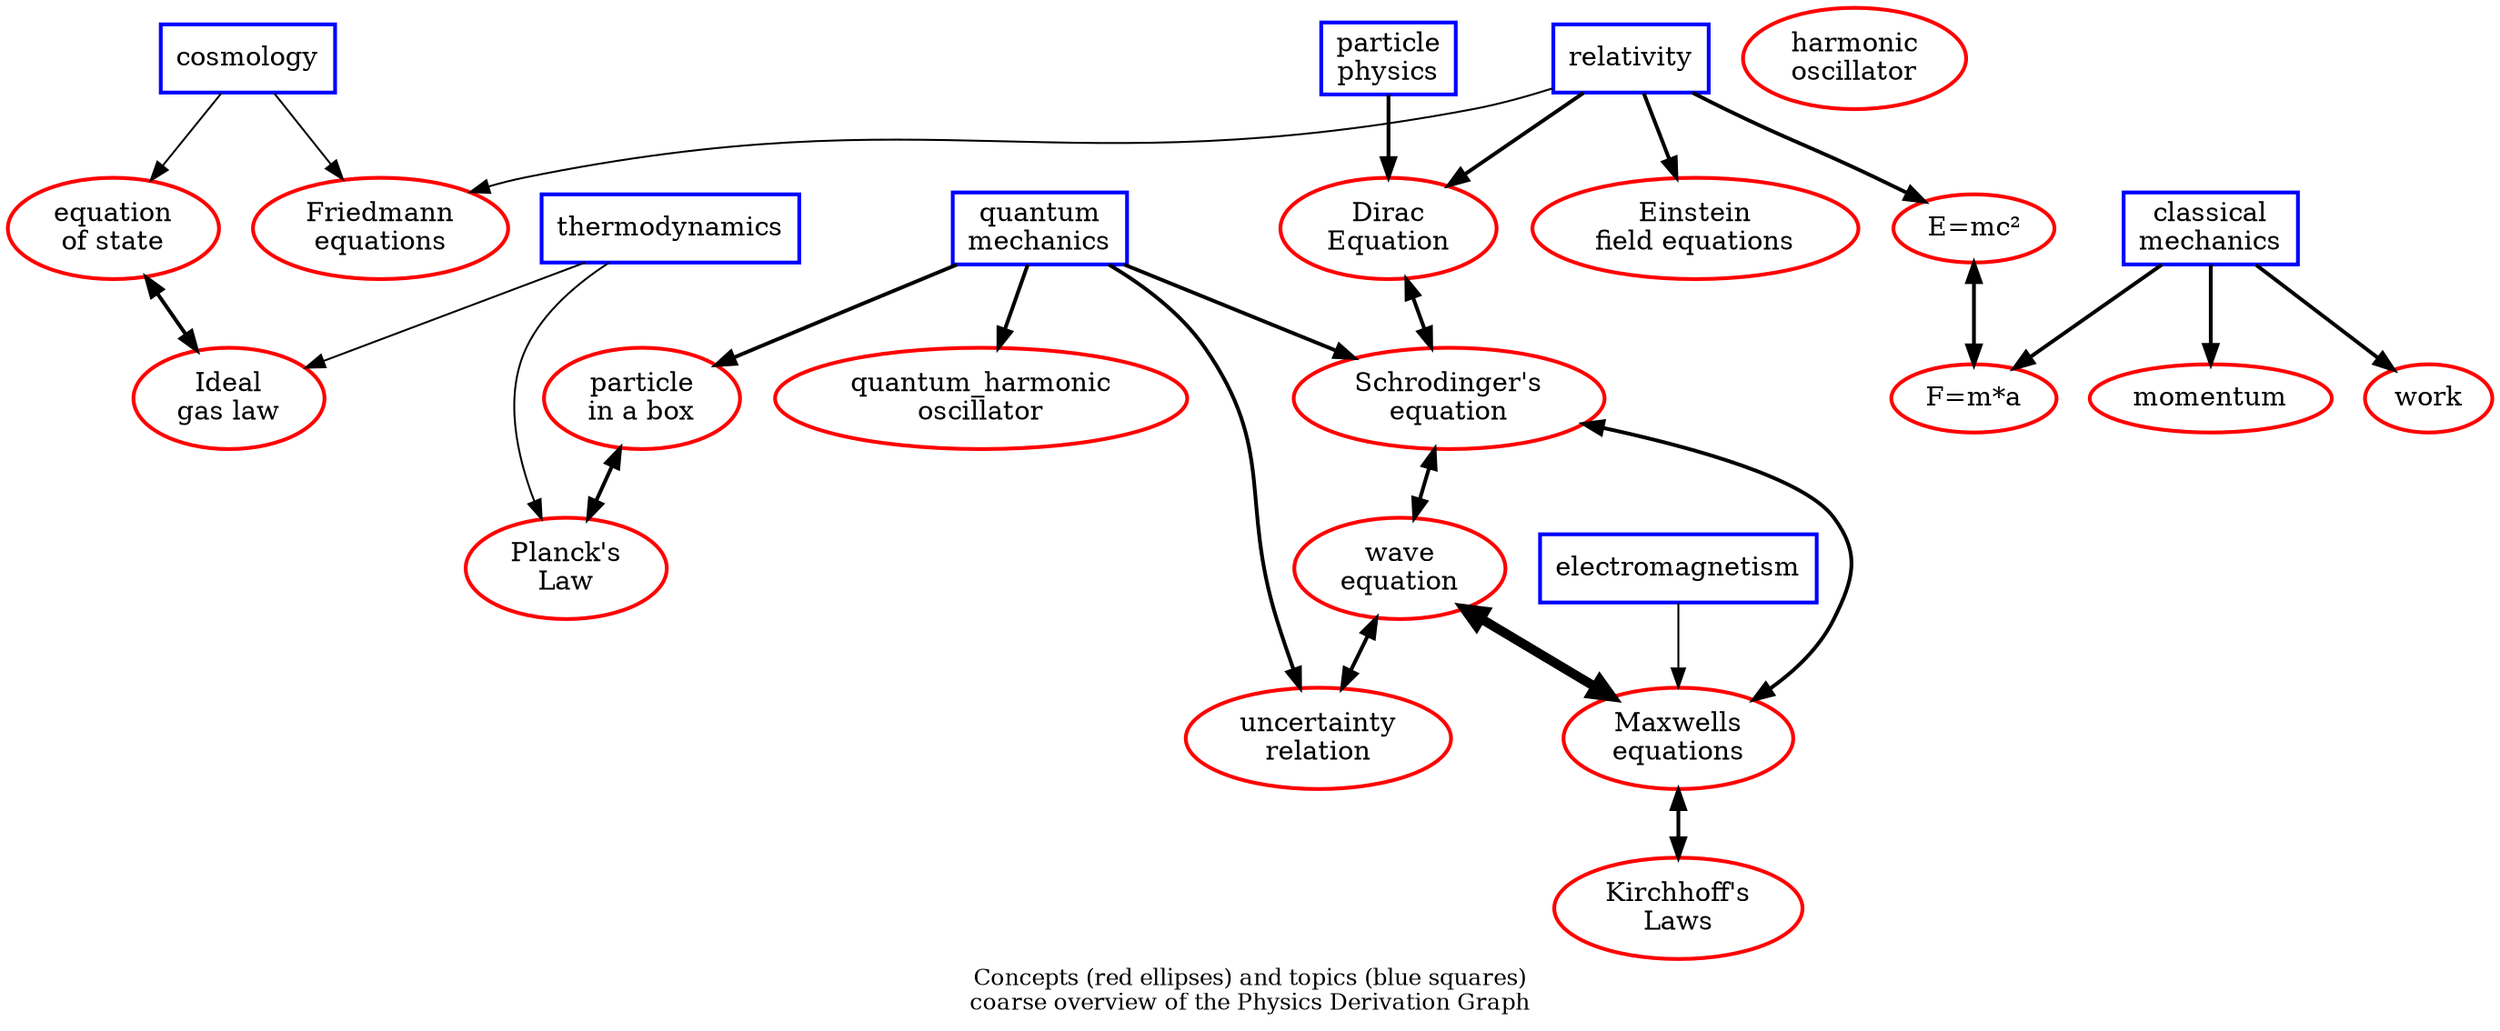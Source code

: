 digraph topicsAndConcepts {
node [shape=box,color=blue];  
#  astronomy [label="astronomy"]; 
  cosmology           [                               penwidth=2,URL="https://en.wikipedia.org/wiki/Cosmology"]; 
  quantum_mechanics   [label="quantum\nmechanics",    penwidth=2,URL="https://en.wikipedia.org/wiki/Quantum_mechanics"]; 
  classical_mechanics [label="classical\nmechanics",  penwidth=2,URL="https://en.wikipedia.org/wiki/Classical_mechanics"]; 
  particle_physics    [label="particle\nphysics",     penwidth=2,URL="https://en.wikipedia.org/wiki/Particle_physics"]; 
  relativity          [                               penwidth=2,URL="https://en.wikipedia.org/wiki/Theory_of_relativity"]; 
  thermodynamics      [                               penwidth=2,URL="https://en.wikipedia.org/wiki/Thermodynamics"]; 
  electromagnetism    [                               penwidth=2,URL="https://en.wikipedia.org/wiki/Electromagnetism"]; 
node [shape=ellipse,color=red]; 
  Schrodingers_equation    [label="Schrodinger's\nequation",  penwidth=2,URL="https://en.wikipedia.org/wiki/Schr%C3%B6dinger_equation"]; 
  particle_in_a_box        [label="particle\nin a box",       penwidth=2,URL="https://en.wikipedia.org/wiki/Particle_in_a_box"]; 
  work                     [                                  penwidth=2,URL="https://en.wikipedia.org/wiki/Work_(physics)"]; 
  "F=m*a"                  [                                  penwidth=2,URL="https://en.wikipedia.org/wiki/Newton%27s_laws_of_motion#Newton.27s_second_law"]; 
  harmonic_oscillator      [label="harmonic\noscillator",     penwidth=2,URL="https://en.wikipedia.org/wiki/Harmonic_oscillator"]; 
  quantum_harmonic_oscillator [label="quantum_harmonic\noscillator",penwidth=2,URL="https://en.wikipedia.org/wiki/Quantum_harmonic_oscillator"]; 
  momentum                 [                                  penwidth=2,URL="https://en.wikipedia.org/wiki/Momentum"]; 
  Dirac_equation           [label="Dirac\nEquation",          penwidth=2,URL="https://en.wikipedia.org/wiki/Dirac_equation"]; 
  uncertainty_relation     [label="uncertainty\nrelation",    penwidth=2,URL="https://en.wikipedia.org/wiki/Uncertainty_principle"];
  Maxwells_equations       [label="Maxwells\nequations",      penwidth=2,URL="https://en.wikipedia.org/wiki/Maxwell%27s_equations"];
  Plancks_Law              [label="Planck's\nLaw",            penwidth=2,URL="https://en.wikipedia.org/wiki/Planck%27s_law"];
  Kirchhoffs_Laws          [label="Kirchhoff's\nLaws",        penwidth=2,URL="https://en.wikipedia.org/wiki/Kirchhoff%27s_circuit_laws"];
  wave_equation            [label="wave\nequation",           penwidth=2,URL="https://en.wikipedia.org/wiki/Wave_equation"];
  Friedmann_equations      [label="Friedmann\nequations",     penwidth=2,URL="https://en.wikipedia.org/wiki/Friedmann_equations"];
  Einstein_field_equations [label="Einstein\nfield equations",penwidth=2,URL="https://en.wikipedia.org/wiki/Einstein_field_equations"];
  Ideal_gas_law            [label="Ideal\ngas law",           penwidth=2,URL="https://en.wikipedia.org/wiki/Ideal_gas_law"];
  Cosmological_equation_of_state [label="equation\nof state", penwidth=2,URL="https://en.wikipedia.org/wiki/Equation_of_state_(cosmology)"];
  "E=mc2"                  [label="E=mc&#178;",                    penwidth=2,URL="https://en.wikipedia.org/wiki/Mass%E2%80%93energy_equivalence"];

quantum_mechanics->quantum_harmonic_oscillator [penwidth=2,URL=""];
quantum_mechanics->Schrodingers_equation       [penwidth=2,URL=""];
quantum_mechanics->particle_in_a_box           [penwidth=2,URL=""];
quantum_mechanics->uncertainty_relation        [penwidth=2,URL=""];
classical_mechanics->work                      [penwidth=2,URL=""];
classical_mechanics->"F=m*a"                   [penwidth=2,URL=""];
classical_mechanics->momentum                  [penwidth=2,URL=""];
particle_physics->Dirac_equation               [penwidth=2,URL=""];
relativity->Dirac_equation                     [penwidth=2,URL="https://en.wikipedia.org/wiki/Dirac_equation"];
relativity->"E=mc2"                            [penwidth=2,URL="https://en.wikipedia.org/wiki/Mass%E2%80%93energy_equivalence"];
thermodynamics->Plancks_Law;
thermodynamics->Ideal_gas_law;
electromagnetism->Maxwells_equations;
cosmology->Friedmann_equations;
cosmology->Cosmological_equation_of_state;
relativity->Friedmann_equations;
relativity->Einstein_field_equations           [penwidth=2,URL="https://en.wikipedia.org/wiki/Mathematics_of_general_relativity#The_Einstein_field_equations"];

Cosmological_equation_of_state->Ideal_gas_law [dir=both,penwidth=2,URL="https://en.wikipedia.org/wiki/Equation_of_state_(cosmology)"];
"E=mc2"->"F=m*a"                              [dir=both,penwidth=2,URL="http://www.mrelativity.net/relationshipef/the_relationship_between_e_and_f_p1.htm"]; # also http://www.emc2-explained.info/Emc2/Deriving.htm
Dirac_equation->Schrodingers_equation         [dir=both,penwidth=2,URL="http://allofphysicsgraph.github.io/proofofconcept/reference_articles/derivations/2013_Boyd_Dirac_Equation.pdf"]; # also derivation_of_schrodinger_and_dirac_equations.pdf
Schrodingers_equation->wave_equation          [dir=both,penwidth=2,URL="http://allofphysicsgraph.github.io/proofofconcept/reference_articles/derivations/2006_Ward_How_to_derive_the_schrodinger_equation.pdf"]; 
wave_equation->uncertainty_relation           [dir=both,penwidth=2,URL="http://allofphysicsgraph.github.io/proofofconcept/reference_articles/derivations/2010_Kessler_derivation_of_heisenberg_uncertainty_principle.pdf"]; # also derivation_of_heisenberg_uncertainty_principle.pdf
particle_in_a_box->Plancks_Law                [dir=both,penwidth=2,URL="http://allofphysicsgraph.github.io/proofofconcept/reference_articles/derivations/derivation_of_plank_formula.pdf"]; 
wave_equation->Maxwells_equations             [dir=both,penwidth=5,pencolor=red,URL="http://allofphysicsgraph.github.io/proofofconcept/site/derivations_generated_from_project/maxwell_to_electric_field_wave_equation.html"];
Maxwells_equations->Kirchhoffs_Laws           [dir=both,penwidth=2,URL="http://allofphysicsgraph.github.io/proofofconcept/reference_articles/derivations/derivation_of_kirchhoffs_laws.pdf"]; 
Schrodingers_equation->Maxwells_equations     [dir=both,penwidth=2,URL="http://allofphysicsgraph.github.io/proofofconcept/reference_articles/derivations/2006_Ward_How_to_derive_the_schrodinger_equation.pdf"]; 

overlap=false
label="Concepts (red ellipses) and topics (blue squares)\ncoarse overview of the Physics Derivation Graph"
fontsize=12;
}

# neato -Tsvg topic_and_concept_graph.gv > file.svg
# neato -Tpng topic_and_concept_graph.gv > file.png
